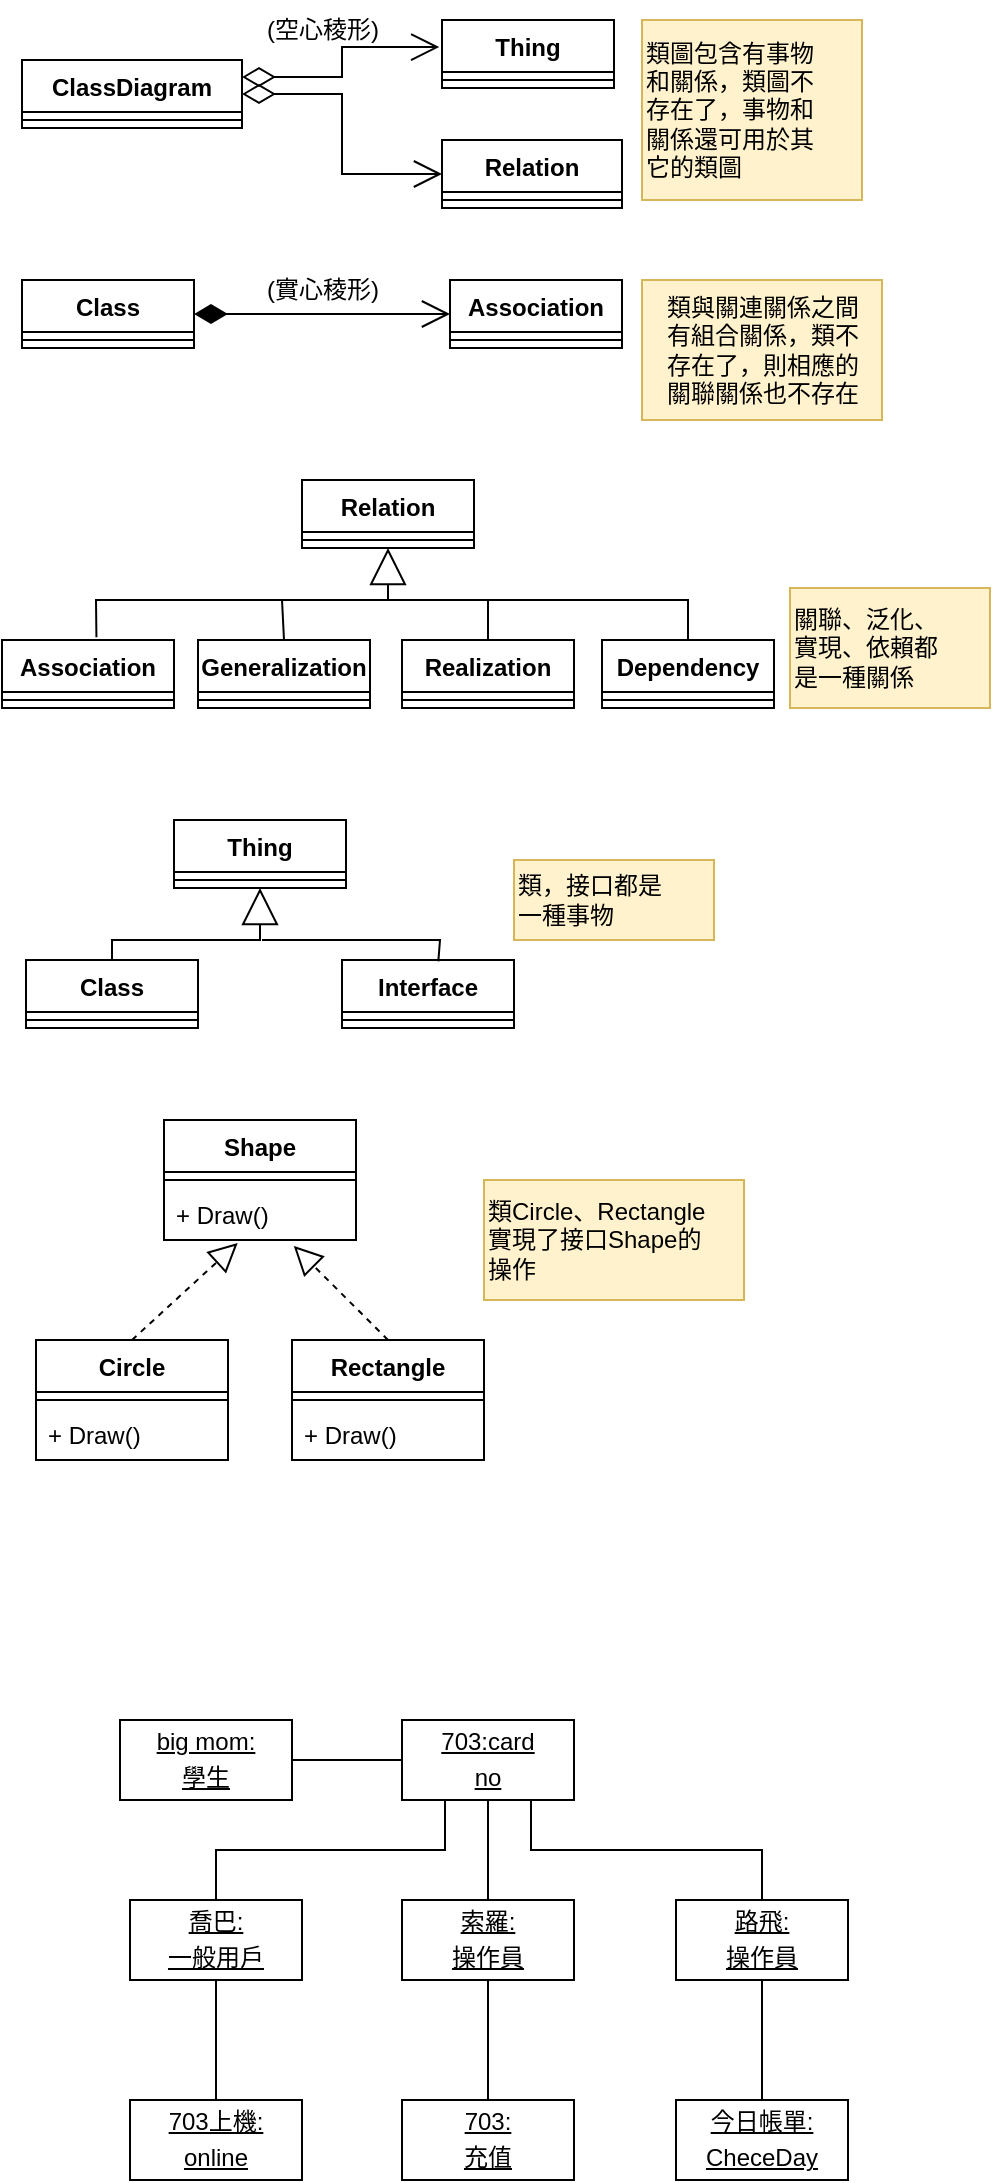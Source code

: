 <mxfile version="22.0.8" type="google">
  <diagram name="第 1 页" id="_lsaxh977mbA22psm3U9">
    <mxGraphModel grid="1" page="1" gridSize="10" guides="1" tooltips="1" connect="1" arrows="1" fold="1" pageScale="1" pageWidth="827" pageHeight="1169" math="0" shadow="0">
      <root>
        <mxCell id="0" />
        <mxCell id="1" parent="0" />
        <mxCell id="cUD_TYmZiEuborudRk19-5" value="ClassDiagram" style="swimlane;fontStyle=1;align=center;verticalAlign=top;childLayout=stackLayout;horizontal=1;startSize=26;horizontalStack=0;resizeParent=1;resizeParentMax=0;resizeLast=0;collapsible=1;marginBottom=0;whiteSpace=wrap;html=1;" vertex="1" parent="1">
          <mxGeometry x="30" y="80" width="110" height="34" as="geometry" />
        </mxCell>
        <mxCell id="cUD_TYmZiEuborudRk19-6" value="" style="line;strokeWidth=1;fillColor=none;align=left;verticalAlign=middle;spacingTop=-1;spacingLeft=3;spacingRight=3;rotatable=0;labelPosition=right;points=[];portConstraint=eastwest;strokeColor=inherit;" vertex="1" parent="cUD_TYmZiEuborudRk19-5">
          <mxGeometry y="26" width="110" height="8" as="geometry" />
        </mxCell>
        <mxCell id="cUD_TYmZiEuborudRk19-7" value="Relation" style="swimlane;fontStyle=1;align=center;verticalAlign=top;childLayout=stackLayout;horizontal=1;startSize=26;horizontalStack=0;resizeParent=1;resizeParentMax=0;resizeLast=0;collapsible=1;marginBottom=0;whiteSpace=wrap;html=1;" vertex="1" parent="1">
          <mxGeometry x="240" y="120" width="90" height="34" as="geometry" />
        </mxCell>
        <mxCell id="cUD_TYmZiEuborudRk19-8" value="" style="line;strokeWidth=1;fillColor=none;align=left;verticalAlign=middle;spacingTop=-1;spacingLeft=3;spacingRight=3;rotatable=0;labelPosition=right;points=[];portConstraint=eastwest;strokeColor=inherit;" vertex="1" parent="cUD_TYmZiEuborudRk19-7">
          <mxGeometry y="26" width="90" height="8" as="geometry" />
        </mxCell>
        <mxCell id="cUD_TYmZiEuborudRk19-9" value="Thing" style="swimlane;fontStyle=1;align=center;verticalAlign=top;childLayout=stackLayout;horizontal=1;startSize=26;horizontalStack=0;resizeParent=1;resizeParentMax=0;resizeLast=0;collapsible=1;marginBottom=0;whiteSpace=wrap;html=1;" vertex="1" parent="1">
          <mxGeometry x="240" y="60" width="86" height="34" as="geometry" />
        </mxCell>
        <mxCell id="cUD_TYmZiEuborudRk19-10" value="" style="line;strokeWidth=1;fillColor=none;align=left;verticalAlign=middle;spacingTop=-1;spacingLeft=3;spacingRight=3;rotatable=0;labelPosition=right;points=[];portConstraint=eastwest;strokeColor=inherit;" vertex="1" parent="cUD_TYmZiEuborudRk19-9">
          <mxGeometry y="26" width="86" height="8" as="geometry" />
        </mxCell>
        <mxCell id="cUD_TYmZiEuborudRk19-11" value="" style="endArrow=open;html=1;endSize=12;startArrow=diamondThin;startSize=14;startFill=0;edgeStyle=orthogonalEdgeStyle;rounded=0;exitX=1;exitY=0.25;exitDx=0;exitDy=0;entryX=-0.016;entryY=0.398;entryDx=0;entryDy=0;entryPerimeter=0;" edge="1" parent="1" source="cUD_TYmZiEuborudRk19-5" target="cUD_TYmZiEuborudRk19-9">
          <mxGeometry relative="1" as="geometry">
            <mxPoint x="140" y="90" as="sourcePoint" />
            <mxPoint x="300" y="90" as="targetPoint" />
          </mxGeometry>
        </mxCell>
        <mxCell id="cUD_TYmZiEuborudRk19-14" value="" style="endArrow=open;html=1;endSize=12;startArrow=diamondThin;startSize=14;startFill=0;edgeStyle=orthogonalEdgeStyle;rounded=0;exitX=1;exitY=0.5;exitDx=0;exitDy=0;entryX=0;entryY=0.5;entryDx=0;entryDy=0;" edge="1" parent="1" source="cUD_TYmZiEuborudRk19-5" target="cUD_TYmZiEuborudRk19-7">
          <mxGeometry relative="1" as="geometry">
            <mxPoint x="150" y="99" as="sourcePoint" />
            <mxPoint x="249" y="84" as="targetPoint" />
          </mxGeometry>
        </mxCell>
        <mxCell id="cUD_TYmZiEuborudRk19-15" value="(空心稜形)" style="text;html=1;align=center;verticalAlign=middle;resizable=0;points=[];autosize=1;strokeColor=none;fillColor=none;" vertex="1" parent="1">
          <mxGeometry x="140" y="50" width="80" height="30" as="geometry" />
        </mxCell>
        <mxCell id="cUD_TYmZiEuborudRk19-16" value="類圖包含有事物&lt;br&gt;和關係，類圖不&lt;br&gt;存在了，事物和&lt;br&gt;關係還可用於其&lt;br&gt;它的類圖" style="text;html=1;align=left;verticalAlign=middle;resizable=0;points=[];autosize=1;strokeColor=#d6b656;fillColor=#fff2cc;" vertex="1" parent="1">
          <mxGeometry x="340" y="60" width="110" height="90" as="geometry" />
        </mxCell>
        <mxCell id="cUD_TYmZiEuborudRk19-18" value="Class" style="swimlane;fontStyle=1;align=center;verticalAlign=top;childLayout=stackLayout;horizontal=1;startSize=26;horizontalStack=0;resizeParent=1;resizeParentMax=0;resizeLast=0;collapsible=1;marginBottom=0;whiteSpace=wrap;html=1;" vertex="1" parent="1">
          <mxGeometry x="30" y="190" width="86" height="34" as="geometry" />
        </mxCell>
        <mxCell id="cUD_TYmZiEuborudRk19-19" value="" style="line;strokeWidth=1;fillColor=none;align=left;verticalAlign=middle;spacingTop=-1;spacingLeft=3;spacingRight=3;rotatable=0;labelPosition=right;points=[];portConstraint=eastwest;strokeColor=inherit;" vertex="1" parent="cUD_TYmZiEuborudRk19-18">
          <mxGeometry y="26" width="86" height="8" as="geometry" />
        </mxCell>
        <mxCell id="cUD_TYmZiEuborudRk19-20" value="Association" style="swimlane;fontStyle=1;align=center;verticalAlign=top;childLayout=stackLayout;horizontal=1;startSize=26;horizontalStack=0;resizeParent=1;resizeParentMax=0;resizeLast=0;collapsible=1;marginBottom=0;whiteSpace=wrap;html=1;" vertex="1" parent="1">
          <mxGeometry x="244" y="190" width="86" height="34" as="geometry" />
        </mxCell>
        <mxCell id="cUD_TYmZiEuborudRk19-21" value="" style="line;strokeWidth=1;fillColor=none;align=left;verticalAlign=middle;spacingTop=-1;spacingLeft=3;spacingRight=3;rotatable=0;labelPosition=right;points=[];portConstraint=eastwest;strokeColor=inherit;" vertex="1" parent="cUD_TYmZiEuborudRk19-20">
          <mxGeometry y="26" width="86" height="8" as="geometry" />
        </mxCell>
        <mxCell id="cUD_TYmZiEuborudRk19-22" value="(實心稜形)" style="text;html=1;align=center;verticalAlign=middle;resizable=0;points=[];autosize=1;strokeColor=none;fillColor=none;" vertex="1" parent="1">
          <mxGeometry x="140" y="180" width="80" height="30" as="geometry" />
        </mxCell>
        <mxCell id="cUD_TYmZiEuborudRk19-23" value="" style="endArrow=open;html=1;endSize=12;startArrow=diamondThin;startSize=14;startFill=1;edgeStyle=orthogonalEdgeStyle;align=left;verticalAlign=bottom;rounded=0;entryX=0;entryY=0.5;entryDx=0;entryDy=0;exitX=1;exitY=0.5;exitDx=0;exitDy=0;" edge="1" parent="1" source="cUD_TYmZiEuborudRk19-18" target="cUD_TYmZiEuborudRk19-20">
          <mxGeometry x="-1" y="3" relative="1" as="geometry">
            <mxPoint x="120" y="210" as="sourcePoint" />
            <mxPoint x="270" y="210" as="targetPoint" />
          </mxGeometry>
        </mxCell>
        <mxCell id="cUD_TYmZiEuborudRk19-24" value="類與關連關係之間&lt;br&gt;有組合關係，類不&lt;br&gt;存在了，則相應的&lt;br&gt;關聯關係也不存在" style="text;html=1;align=center;verticalAlign=middle;resizable=0;points=[];autosize=1;strokeColor=#d6b656;fillColor=#fff2cc;" vertex="1" parent="1">
          <mxGeometry x="340" y="190" width="120" height="70" as="geometry" />
        </mxCell>
        <mxCell id="cUD_TYmZiEuborudRk19-25" value="Relation" style="swimlane;fontStyle=1;align=center;verticalAlign=top;childLayout=stackLayout;horizontal=1;startSize=26;horizontalStack=0;resizeParent=1;resizeParentMax=0;resizeLast=0;collapsible=1;marginBottom=0;whiteSpace=wrap;html=1;" vertex="1" parent="1">
          <mxGeometry x="170" y="290" width="86" height="34" as="geometry" />
        </mxCell>
        <mxCell id="cUD_TYmZiEuborudRk19-26" value="" style="line;strokeWidth=1;fillColor=none;align=left;verticalAlign=middle;spacingTop=-1;spacingLeft=3;spacingRight=3;rotatable=0;labelPosition=right;points=[];portConstraint=eastwest;strokeColor=inherit;" vertex="1" parent="cUD_TYmZiEuborudRk19-25">
          <mxGeometry y="26" width="86" height="8" as="geometry" />
        </mxCell>
        <mxCell id="cUD_TYmZiEuborudRk19-27" value="Association" style="swimlane;fontStyle=1;align=center;verticalAlign=top;childLayout=stackLayout;horizontal=1;startSize=26;horizontalStack=0;resizeParent=1;resizeParentMax=0;resizeLast=0;collapsible=1;marginBottom=0;whiteSpace=wrap;html=1;" vertex="1" parent="1">
          <mxGeometry x="20" y="370" width="86" height="34" as="geometry" />
        </mxCell>
        <mxCell id="cUD_TYmZiEuborudRk19-28" value="" style="line;strokeWidth=1;fillColor=none;align=left;verticalAlign=middle;spacingTop=-1;spacingLeft=3;spacingRight=3;rotatable=0;labelPosition=right;points=[];portConstraint=eastwest;strokeColor=inherit;" vertex="1" parent="cUD_TYmZiEuborudRk19-27">
          <mxGeometry y="26" width="86" height="8" as="geometry" />
        </mxCell>
        <mxCell id="cUD_TYmZiEuborudRk19-29" value="Generalization" style="swimlane;fontStyle=1;align=center;verticalAlign=top;childLayout=stackLayout;horizontal=1;startSize=26;horizontalStack=0;resizeParent=1;resizeParentMax=0;resizeLast=0;collapsible=1;marginBottom=0;whiteSpace=wrap;html=1;" vertex="1" parent="1">
          <mxGeometry x="118" y="370" width="86" height="34" as="geometry" />
        </mxCell>
        <mxCell id="cUD_TYmZiEuborudRk19-30" value="" style="line;strokeWidth=1;fillColor=none;align=left;verticalAlign=middle;spacingTop=-1;spacingLeft=3;spacingRight=3;rotatable=0;labelPosition=right;points=[];portConstraint=eastwest;strokeColor=inherit;" vertex="1" parent="cUD_TYmZiEuborudRk19-29">
          <mxGeometry y="26" width="86" height="8" as="geometry" />
        </mxCell>
        <mxCell id="cUD_TYmZiEuborudRk19-31" value="Realization" style="swimlane;fontStyle=1;align=center;verticalAlign=top;childLayout=stackLayout;horizontal=1;startSize=26;horizontalStack=0;resizeParent=1;resizeParentMax=0;resizeLast=0;collapsible=1;marginBottom=0;whiteSpace=wrap;html=1;" vertex="1" parent="1">
          <mxGeometry x="220" y="370" width="86" height="34" as="geometry" />
        </mxCell>
        <mxCell id="cUD_TYmZiEuborudRk19-32" value="" style="line;strokeWidth=1;fillColor=none;align=left;verticalAlign=middle;spacingTop=-1;spacingLeft=3;spacingRight=3;rotatable=0;labelPosition=right;points=[];portConstraint=eastwest;strokeColor=inherit;" vertex="1" parent="cUD_TYmZiEuborudRk19-31">
          <mxGeometry y="26" width="86" height="8" as="geometry" />
        </mxCell>
        <mxCell id="cUD_TYmZiEuborudRk19-33" value="Dependency" style="swimlane;fontStyle=1;align=center;verticalAlign=top;childLayout=stackLayout;horizontal=1;startSize=26;horizontalStack=0;resizeParent=1;resizeParentMax=0;resizeLast=0;collapsible=1;marginBottom=0;whiteSpace=wrap;html=1;" vertex="1" parent="1">
          <mxGeometry x="320" y="370" width="86" height="34" as="geometry" />
        </mxCell>
        <mxCell id="cUD_TYmZiEuborudRk19-34" value="" style="line;strokeWidth=1;fillColor=none;align=left;verticalAlign=middle;spacingTop=-1;spacingLeft=3;spacingRight=3;rotatable=0;labelPosition=right;points=[];portConstraint=eastwest;strokeColor=inherit;" vertex="1" parent="cUD_TYmZiEuborudRk19-33">
          <mxGeometry y="26" width="86" height="8" as="geometry" />
        </mxCell>
        <mxCell id="cUD_TYmZiEuborudRk19-35" value="" style="endArrow=block;endSize=16;endFill=0;html=1;rounded=0;entryX=0.5;entryY=1;entryDx=0;entryDy=0;exitX=0.549;exitY=-0.042;exitDx=0;exitDy=0;exitPerimeter=0;" edge="1" parent="1" source="cUD_TYmZiEuborudRk19-27" target="cUD_TYmZiEuborudRk19-25">
          <mxGeometry width="160" relative="1" as="geometry">
            <mxPoint x="210" y="360" as="sourcePoint" />
            <mxPoint x="310" y="350" as="targetPoint" />
            <Array as="points">
              <mxPoint x="67" y="350" />
              <mxPoint x="213" y="350" />
            </Array>
          </mxGeometry>
        </mxCell>
        <mxCell id="cUD_TYmZiEuborudRk19-36" value="" style="endArrow=none;html=1;rounded=0;exitX=0.5;exitY=0;exitDx=0;exitDy=0;" edge="1" parent="1" source="cUD_TYmZiEuborudRk19-29">
          <mxGeometry width="50" height="50" relative="1" as="geometry">
            <mxPoint x="140" y="410" as="sourcePoint" />
            <mxPoint x="160" y="350" as="targetPoint" />
          </mxGeometry>
        </mxCell>
        <mxCell id="cUD_TYmZiEuborudRk19-37" value="" style="endArrow=none;html=1;rounded=0;entryX=0.5;entryY=0;entryDx=0;entryDy=0;" edge="1" parent="1" target="cUD_TYmZiEuborudRk19-33">
          <mxGeometry width="50" height="50" relative="1" as="geometry">
            <mxPoint x="210" y="350" as="sourcePoint" />
            <mxPoint x="320" y="340" as="targetPoint" />
            <Array as="points">
              <mxPoint x="363" y="350" />
            </Array>
          </mxGeometry>
        </mxCell>
        <mxCell id="cUD_TYmZiEuborudRk19-38" value="" style="endArrow=none;html=1;rounded=0;exitX=0.5;exitY=0;exitDx=0;exitDy=0;" edge="1" parent="1" source="cUD_TYmZiEuborudRk19-31">
          <mxGeometry width="50" height="50" relative="1" as="geometry">
            <mxPoint x="250" y="400" as="sourcePoint" />
            <mxPoint x="263" y="350" as="targetPoint" />
          </mxGeometry>
        </mxCell>
        <mxCell id="cUD_TYmZiEuborudRk19-39" value="關聯、泛化、&lt;br&gt;實現、依賴都&lt;br&gt;是一種關係" style="text;html=1;align=left;verticalAlign=middle;resizable=0;points=[];autosize=1;strokeColor=#d6b656;fillColor=#fff2cc;" vertex="1" parent="1">
          <mxGeometry x="414" y="344" width="100" height="60" as="geometry" />
        </mxCell>
        <mxCell id="cUD_TYmZiEuborudRk19-40" value="Thing" style="swimlane;fontStyle=1;align=center;verticalAlign=top;childLayout=stackLayout;horizontal=1;startSize=26;horizontalStack=0;resizeParent=1;resizeParentMax=0;resizeLast=0;collapsible=1;marginBottom=0;whiteSpace=wrap;html=1;" vertex="1" parent="1">
          <mxGeometry x="106" y="460" width="86" height="34" as="geometry" />
        </mxCell>
        <mxCell id="cUD_TYmZiEuborudRk19-41" value="" style="line;strokeWidth=1;fillColor=none;align=left;verticalAlign=middle;spacingTop=-1;spacingLeft=3;spacingRight=3;rotatable=0;labelPosition=right;points=[];portConstraint=eastwest;strokeColor=inherit;" vertex="1" parent="cUD_TYmZiEuborudRk19-40">
          <mxGeometry y="26" width="86" height="8" as="geometry" />
        </mxCell>
        <mxCell id="cUD_TYmZiEuborudRk19-42" value="Class" style="swimlane;fontStyle=1;align=center;verticalAlign=top;childLayout=stackLayout;horizontal=1;startSize=26;horizontalStack=0;resizeParent=1;resizeParentMax=0;resizeLast=0;collapsible=1;marginBottom=0;whiteSpace=wrap;html=1;" vertex="1" parent="1">
          <mxGeometry x="32" y="530" width="86" height="34" as="geometry" />
        </mxCell>
        <mxCell id="cUD_TYmZiEuborudRk19-43" value="" style="line;strokeWidth=1;fillColor=none;align=left;verticalAlign=middle;spacingTop=-1;spacingLeft=3;spacingRight=3;rotatable=0;labelPosition=right;points=[];portConstraint=eastwest;strokeColor=inherit;" vertex="1" parent="cUD_TYmZiEuborudRk19-42">
          <mxGeometry y="26" width="86" height="8" as="geometry" />
        </mxCell>
        <mxCell id="cUD_TYmZiEuborudRk19-46" value="Interface" style="swimlane;fontStyle=1;align=center;verticalAlign=top;childLayout=stackLayout;horizontal=1;startSize=26;horizontalStack=0;resizeParent=1;resizeParentMax=0;resizeLast=0;collapsible=1;marginBottom=0;whiteSpace=wrap;html=1;" vertex="1" parent="1">
          <mxGeometry x="190" y="530" width="86" height="34" as="geometry" />
        </mxCell>
        <mxCell id="cUD_TYmZiEuborudRk19-47" value="" style="line;strokeWidth=1;fillColor=none;align=left;verticalAlign=middle;spacingTop=-1;spacingLeft=3;spacingRight=3;rotatable=0;labelPosition=right;points=[];portConstraint=eastwest;strokeColor=inherit;" vertex="1" parent="cUD_TYmZiEuborudRk19-46">
          <mxGeometry y="26" width="86" height="8" as="geometry" />
        </mxCell>
        <mxCell id="cUD_TYmZiEuborudRk19-48" value="" style="endArrow=block;endSize=16;endFill=0;html=1;rounded=0;entryX=0.5;entryY=1;entryDx=0;entryDy=0;exitX=0.5;exitY=0;exitDx=0;exitDy=0;" edge="1" parent="1" source="cUD_TYmZiEuborudRk19-42" target="cUD_TYmZiEuborudRk19-40">
          <mxGeometry width="160" relative="1" as="geometry">
            <mxPoint x="50" y="510" as="sourcePoint" />
            <mxPoint x="210" y="510" as="targetPoint" />
            <Array as="points">
              <mxPoint x="75" y="520" />
              <mxPoint x="149" y="520" />
            </Array>
          </mxGeometry>
        </mxCell>
        <mxCell id="cUD_TYmZiEuborudRk19-49" value="" style="endArrow=none;html=1;rounded=0;entryX=0.56;entryY=0.02;entryDx=0;entryDy=0;entryPerimeter=0;" edge="1" parent="1" target="cUD_TYmZiEuborudRk19-46">
          <mxGeometry width="50" height="50" relative="1" as="geometry">
            <mxPoint x="150" y="520" as="sourcePoint" />
            <mxPoint x="240" y="500" as="targetPoint" />
            <Array as="points">
              <mxPoint x="239" y="520" />
            </Array>
          </mxGeometry>
        </mxCell>
        <mxCell id="cUD_TYmZiEuborudRk19-50" value="類，接口都是&lt;br&gt;一種事物" style="text;html=1;align=left;verticalAlign=middle;resizable=0;points=[];autosize=1;strokeColor=#d6b656;fillColor=#fff2cc;" vertex="1" parent="1">
          <mxGeometry x="276" y="480" width="100" height="40" as="geometry" />
        </mxCell>
        <mxCell id="cUD_TYmZiEuborudRk19-51" value="Shape" style="swimlane;fontStyle=1;align=center;verticalAlign=top;childLayout=stackLayout;horizontal=1;startSize=26;horizontalStack=0;resizeParent=1;resizeParentMax=0;resizeLast=0;collapsible=1;marginBottom=0;whiteSpace=wrap;html=1;" vertex="1" parent="1">
          <mxGeometry x="101" y="610" width="96" height="60" as="geometry" />
        </mxCell>
        <mxCell id="cUD_TYmZiEuborudRk19-53" value="" style="line;strokeWidth=1;fillColor=none;align=left;verticalAlign=middle;spacingTop=-1;spacingLeft=3;spacingRight=3;rotatable=0;labelPosition=right;points=[];portConstraint=eastwest;strokeColor=inherit;" vertex="1" parent="cUD_TYmZiEuborudRk19-51">
          <mxGeometry y="26" width="96" height="8" as="geometry" />
        </mxCell>
        <mxCell id="cUD_TYmZiEuborudRk19-54" value="+ Draw()" style="text;strokeColor=none;fillColor=none;align=left;verticalAlign=top;spacingLeft=4;spacingRight=4;overflow=hidden;rotatable=0;points=[[0,0.5],[1,0.5]];portConstraint=eastwest;whiteSpace=wrap;html=1;" vertex="1" parent="cUD_TYmZiEuborudRk19-51">
          <mxGeometry y="34" width="96" height="26" as="geometry" />
        </mxCell>
        <mxCell id="cUD_TYmZiEuborudRk19-55" value="Circle" style="swimlane;fontStyle=1;align=center;verticalAlign=top;childLayout=stackLayout;horizontal=1;startSize=26;horizontalStack=0;resizeParent=1;resizeParentMax=0;resizeLast=0;collapsible=1;marginBottom=0;whiteSpace=wrap;html=1;" vertex="1" parent="1">
          <mxGeometry x="37" y="720" width="96" height="60" as="geometry" />
        </mxCell>
        <mxCell id="cUD_TYmZiEuborudRk19-56" value="" style="line;strokeWidth=1;fillColor=none;align=left;verticalAlign=middle;spacingTop=-1;spacingLeft=3;spacingRight=3;rotatable=0;labelPosition=right;points=[];portConstraint=eastwest;strokeColor=inherit;" vertex="1" parent="cUD_TYmZiEuborudRk19-55">
          <mxGeometry y="26" width="96" height="8" as="geometry" />
        </mxCell>
        <mxCell id="cUD_TYmZiEuborudRk19-57" value="+ Draw()" style="text;strokeColor=none;fillColor=none;align=left;verticalAlign=top;spacingLeft=4;spacingRight=4;overflow=hidden;rotatable=0;points=[[0,0.5],[1,0.5]];portConstraint=eastwest;whiteSpace=wrap;html=1;" vertex="1" parent="cUD_TYmZiEuborudRk19-55">
          <mxGeometry y="34" width="96" height="26" as="geometry" />
        </mxCell>
        <mxCell id="cUD_TYmZiEuborudRk19-58" value="Rectangle" style="swimlane;fontStyle=1;align=center;verticalAlign=top;childLayout=stackLayout;horizontal=1;startSize=26;horizontalStack=0;resizeParent=1;resizeParentMax=0;resizeLast=0;collapsible=1;marginBottom=0;whiteSpace=wrap;html=1;" vertex="1" parent="1">
          <mxGeometry x="165" y="720" width="96" height="60" as="geometry" />
        </mxCell>
        <mxCell id="cUD_TYmZiEuborudRk19-59" value="" style="line;strokeWidth=1;fillColor=none;align=left;verticalAlign=middle;spacingTop=-1;spacingLeft=3;spacingRight=3;rotatable=0;labelPosition=right;points=[];portConstraint=eastwest;strokeColor=inherit;" vertex="1" parent="cUD_TYmZiEuborudRk19-58">
          <mxGeometry y="26" width="96" height="8" as="geometry" />
        </mxCell>
        <mxCell id="cUD_TYmZiEuborudRk19-60" value="+ Draw()" style="text;strokeColor=none;fillColor=none;align=left;verticalAlign=top;spacingLeft=4;spacingRight=4;overflow=hidden;rotatable=0;points=[[0,0.5],[1,0.5]];portConstraint=eastwest;whiteSpace=wrap;html=1;" vertex="1" parent="cUD_TYmZiEuborudRk19-58">
          <mxGeometry y="34" width="96" height="26" as="geometry" />
        </mxCell>
        <mxCell id="cUD_TYmZiEuborudRk19-61" value="" style="endArrow=block;dashed=1;endFill=0;endSize=12;html=1;rounded=0;entryX=0.384;entryY=1.056;entryDx=0;entryDy=0;entryPerimeter=0;exitX=0.5;exitY=0;exitDx=0;exitDy=0;" edge="1" parent="1" source="cUD_TYmZiEuborudRk19-55" target="cUD_TYmZiEuborudRk19-54">
          <mxGeometry width="160" relative="1" as="geometry">
            <mxPoint x="50" y="690" as="sourcePoint" />
            <mxPoint x="210" y="690" as="targetPoint" />
          </mxGeometry>
        </mxCell>
        <mxCell id="cUD_TYmZiEuborudRk19-62" value="" style="endArrow=block;dashed=1;endFill=0;endSize=12;html=1;rounded=0;entryX=0.676;entryY=1.115;entryDx=0;entryDy=0;entryPerimeter=0;exitX=0.5;exitY=0;exitDx=0;exitDy=0;" edge="1" parent="1" source="cUD_TYmZiEuborudRk19-58" target="cUD_TYmZiEuborudRk19-54">
          <mxGeometry width="160" relative="1" as="geometry">
            <mxPoint x="130" y="700" as="sourcePoint" />
            <mxPoint x="290" y="700" as="targetPoint" />
          </mxGeometry>
        </mxCell>
        <mxCell id="cUD_TYmZiEuborudRk19-63" value="類Circle、Rectangle&lt;br&gt;實現了接口Shape的&lt;br&gt;操作" style="text;html=1;align=left;verticalAlign=middle;resizable=0;points=[];autosize=1;strokeColor=#d6b656;fillColor=#fff2cc;" vertex="1" parent="1">
          <mxGeometry x="261" y="640" width="130" height="60" as="geometry" />
        </mxCell>
        <mxCell id="cUD_TYmZiEuborudRk19-74" style="edgeStyle=orthogonalEdgeStyle;rounded=0;orthogonalLoop=1;jettySize=auto;html=1;exitX=1;exitY=0.5;exitDx=0;exitDy=0;endArrow=none;endFill=0;" edge="1" parent="1" source="cUD_TYmZiEuborudRk19-64" target="cUD_TYmZiEuborudRk19-65">
          <mxGeometry relative="1" as="geometry" />
        </mxCell>
        <mxCell id="cUD_TYmZiEuborudRk19-64" value="&lt;p style=&quot;margin:0px;margin-top:4px;text-align:center;text-decoration:underline;&quot;&gt;big mom:&lt;/p&gt;&lt;p style=&quot;margin:0px;margin-top:4px;text-align:center;text-decoration:underline;&quot;&gt;學生&lt;/p&gt;&lt;p style=&quot;margin:0px;margin-left:8px;&quot;&gt;&lt;br&gt;&lt;/p&gt;" style="verticalAlign=top;align=left;overflow=fill;fontSize=12;fontFamily=Helvetica;html=1;whiteSpace=wrap;" vertex="1" parent="1">
          <mxGeometry x="79" y="910" width="86" height="40" as="geometry" />
        </mxCell>
        <mxCell id="cUD_TYmZiEuborudRk19-75" style="edgeStyle=orthogonalEdgeStyle;rounded=0;orthogonalLoop=1;jettySize=auto;html=1;exitX=0.5;exitY=1;exitDx=0;exitDy=0;entryX=0.5;entryY=0;entryDx=0;entryDy=0;endArrow=none;endFill=0;" edge="1" parent="1" source="cUD_TYmZiEuborudRk19-65" target="cUD_TYmZiEuborudRk19-67">
          <mxGeometry relative="1" as="geometry" />
        </mxCell>
        <mxCell id="cUD_TYmZiEuborudRk19-76" style="edgeStyle=orthogonalEdgeStyle;rounded=0;orthogonalLoop=1;jettySize=auto;html=1;exitX=0.25;exitY=1;exitDx=0;exitDy=0;entryX=0.5;entryY=0;entryDx=0;entryDy=0;endArrow=none;endFill=0;" edge="1" parent="1" source="cUD_TYmZiEuborudRk19-65" target="cUD_TYmZiEuborudRk19-66">
          <mxGeometry relative="1" as="geometry" />
        </mxCell>
        <mxCell id="cUD_TYmZiEuborudRk19-77" style="edgeStyle=orthogonalEdgeStyle;rounded=0;orthogonalLoop=1;jettySize=auto;html=1;exitX=0.75;exitY=1;exitDx=0;exitDy=0;entryX=0.5;entryY=0;entryDx=0;entryDy=0;endArrow=none;endFill=0;" edge="1" parent="1" source="cUD_TYmZiEuborudRk19-65" target="cUD_TYmZiEuborudRk19-68">
          <mxGeometry relative="1" as="geometry" />
        </mxCell>
        <mxCell id="cUD_TYmZiEuborudRk19-65" value="&lt;p style=&quot;margin:0px;margin-top:4px;text-align:center;text-decoration:underline;&quot;&gt;703:card&lt;/p&gt;&lt;p style=&quot;margin:0px;margin-top:4px;text-align:center;text-decoration:underline;&quot;&gt;no&lt;/p&gt;" style="verticalAlign=top;align=left;overflow=fill;fontSize=12;fontFamily=Helvetica;html=1;whiteSpace=wrap;" vertex="1" parent="1">
          <mxGeometry x="220" y="910" width="86" height="40" as="geometry" />
        </mxCell>
        <mxCell id="cUD_TYmZiEuborudRk19-79" style="edgeStyle=orthogonalEdgeStyle;rounded=0;orthogonalLoop=1;jettySize=auto;html=1;exitX=0.5;exitY=1;exitDx=0;exitDy=0;entryX=0.5;entryY=0;entryDx=0;entryDy=0;endArrow=none;endFill=0;" edge="1" parent="1" source="cUD_TYmZiEuborudRk19-66" target="cUD_TYmZiEuborudRk19-69">
          <mxGeometry relative="1" as="geometry" />
        </mxCell>
        <mxCell id="cUD_TYmZiEuborudRk19-66" value="&lt;p style=&quot;margin:0px;margin-top:4px;text-align:center;text-decoration:underline;&quot;&gt;喬巴:&lt;/p&gt;&lt;p style=&quot;margin:0px;margin-top:4px;text-align:center;text-decoration:underline;&quot;&gt;一般用戶&lt;/p&gt;" style="verticalAlign=top;align=left;overflow=fill;fontSize=12;fontFamily=Helvetica;html=1;whiteSpace=wrap;" vertex="1" parent="1">
          <mxGeometry x="84" y="1000" width="86" height="40" as="geometry" />
        </mxCell>
        <mxCell id="cUD_TYmZiEuborudRk19-78" value="" style="edgeStyle=orthogonalEdgeStyle;rounded=0;orthogonalLoop=1;jettySize=auto;html=1;endArrow=none;endFill=0;" edge="1" parent="1" source="cUD_TYmZiEuborudRk19-67" target="cUD_TYmZiEuborudRk19-70">
          <mxGeometry relative="1" as="geometry" />
        </mxCell>
        <mxCell id="cUD_TYmZiEuborudRk19-67" value="&lt;p style=&quot;margin:0px;margin-top:4px;text-align:center;text-decoration:underline;&quot;&gt;索羅:&lt;/p&gt;&lt;p style=&quot;margin:0px;margin-top:4px;text-align:center;text-decoration:underline;&quot;&gt;操作員&lt;/p&gt;" style="verticalAlign=top;align=left;overflow=fill;fontSize=12;fontFamily=Helvetica;html=1;whiteSpace=wrap;" vertex="1" parent="1">
          <mxGeometry x="220" y="1000" width="86" height="40" as="geometry" />
        </mxCell>
        <mxCell id="cUD_TYmZiEuborudRk19-80" style="edgeStyle=orthogonalEdgeStyle;rounded=0;orthogonalLoop=1;jettySize=auto;html=1;exitX=0.5;exitY=1;exitDx=0;exitDy=0;entryX=0.5;entryY=0;entryDx=0;entryDy=0;endArrow=none;endFill=0;" edge="1" parent="1" source="cUD_TYmZiEuborudRk19-68" target="cUD_TYmZiEuborudRk19-71">
          <mxGeometry relative="1" as="geometry" />
        </mxCell>
        <mxCell id="cUD_TYmZiEuborudRk19-68" value="&lt;p style=&quot;margin:0px;margin-top:4px;text-align:center;text-decoration:underline;&quot;&gt;路飛:&lt;/p&gt;&lt;p style=&quot;margin:0px;margin-top:4px;text-align:center;text-decoration:underline;&quot;&gt;操作員&lt;/p&gt;" style="verticalAlign=top;align=left;overflow=fill;fontSize=12;fontFamily=Helvetica;html=1;whiteSpace=wrap;" vertex="1" parent="1">
          <mxGeometry x="357" y="1000" width="86" height="40" as="geometry" />
        </mxCell>
        <mxCell id="cUD_TYmZiEuborudRk19-69" value="&lt;p style=&quot;margin:0px;margin-top:4px;text-align:center;text-decoration:underline;&quot;&gt;703上機:&lt;/p&gt;&lt;p style=&quot;margin:0px;margin-top:4px;text-align:center;text-decoration:underline;&quot;&gt;online&lt;/p&gt;" style="verticalAlign=top;align=left;overflow=fill;fontSize=12;fontFamily=Helvetica;html=1;whiteSpace=wrap;" vertex="1" parent="1">
          <mxGeometry x="84" y="1100" width="86" height="40" as="geometry" />
        </mxCell>
        <mxCell id="cUD_TYmZiEuborudRk19-70" value="&lt;p style=&quot;margin:0px;margin-top:4px;text-align:center;text-decoration:underline;&quot;&gt;703:&lt;/p&gt;&lt;p style=&quot;margin:0px;margin-top:4px;text-align:center;text-decoration:underline;&quot;&gt;充值&lt;/p&gt;" style="verticalAlign=top;align=left;overflow=fill;fontSize=12;fontFamily=Helvetica;html=1;whiteSpace=wrap;" vertex="1" parent="1">
          <mxGeometry x="220" y="1100" width="86" height="40" as="geometry" />
        </mxCell>
        <mxCell id="cUD_TYmZiEuborudRk19-71" value="&lt;p style=&quot;margin:0px;margin-top:4px;text-align:center;text-decoration:underline;&quot;&gt;今日帳單:&lt;/p&gt;&lt;p style=&quot;margin:0px;margin-top:4px;text-align:center;text-decoration:underline;&quot;&gt;CheceDay&lt;/p&gt;" style="verticalAlign=top;align=left;overflow=fill;fontSize=12;fontFamily=Helvetica;html=1;whiteSpace=wrap;" vertex="1" parent="1">
          <mxGeometry x="357" y="1100" width="86" height="40" as="geometry" />
        </mxCell>
      </root>
    </mxGraphModel>
  </diagram>
</mxfile>
